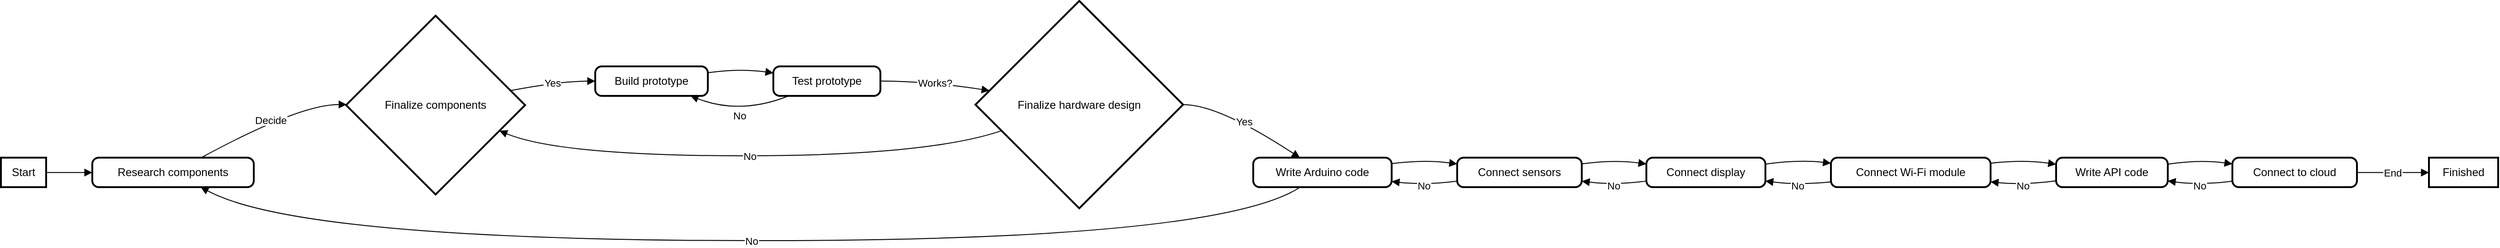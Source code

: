 <mxfile version="22.0.3" type="github">
  <diagram name="Page-1" id="LYjg2KpBcR2OXk7XLGDj">
    <mxGraphModel>
      <root>
        <mxCell id="0" />
        <mxCell id="1" parent="0" />
        <mxCell id="2" value="Start" style="whiteSpace=wrap;strokeWidth=2;" vertex="1" parent="1">
          <mxGeometry y="170" width="49" height="32" as="geometry" />
        </mxCell>
        <mxCell id="3" value="Research components" style="rounded=1;absoluteArcSize=1;arcSize=14;whiteSpace=wrap;strokeWidth=2;" vertex="1" parent="1">
          <mxGeometry x="99" y="170" width="175" height="32" as="geometry" />
        </mxCell>
        <mxCell id="4" value="Finalize components" style="rhombus;strokeWidth=2;whiteSpace=wrap;" vertex="1" parent="1">
          <mxGeometry x="374" y="16" width="194" height="194" as="geometry" />
        </mxCell>
        <mxCell id="5" value="Build prototype" style="rounded=1;absoluteArcSize=1;arcSize=14;whiteSpace=wrap;strokeWidth=2;" vertex="1" parent="1">
          <mxGeometry x="644" y="71" width="122" height="32" as="geometry" />
        </mxCell>
        <mxCell id="6" value="Test prototype" style="rounded=1;absoluteArcSize=1;arcSize=14;whiteSpace=wrap;strokeWidth=2;" vertex="1" parent="1">
          <mxGeometry x="837" y="71" width="116" height="32" as="geometry" />
        </mxCell>
        <mxCell id="7" value="Finalize hardware design" style="rhombus;strokeWidth=2;whiteSpace=wrap;" vertex="1" parent="1">
          <mxGeometry x="1056" width="225" height="225" as="geometry" />
        </mxCell>
        <mxCell id="8" value="Write Arduino code" style="rounded=1;absoluteArcSize=1;arcSize=14;whiteSpace=wrap;strokeWidth=2;" vertex="1" parent="1">
          <mxGeometry x="1357" y="170" width="150" height="32" as="geometry" />
        </mxCell>
        <mxCell id="9" value="Connect sensors" style="rounded=1;absoluteArcSize=1;arcSize=14;whiteSpace=wrap;strokeWidth=2;" vertex="1" parent="1">
          <mxGeometry x="1578" y="170" width="135" height="32" as="geometry" />
        </mxCell>
        <mxCell id="10" value="Connect display" style="rounded=1;absoluteArcSize=1;arcSize=14;whiteSpace=wrap;strokeWidth=2;" vertex="1" parent="1">
          <mxGeometry x="1783" y="170" width="129" height="32" as="geometry" />
        </mxCell>
        <mxCell id="11" value="Connect Wi-Fi module" style="rounded=1;absoluteArcSize=1;arcSize=14;whiteSpace=wrap;strokeWidth=2;" vertex="1" parent="1">
          <mxGeometry x="1983" y="170" width="173" height="32" as="geometry" />
        </mxCell>
        <mxCell id="12" value="Write API code" style="rounded=1;absoluteArcSize=1;arcSize=14;whiteSpace=wrap;strokeWidth=2;" vertex="1" parent="1">
          <mxGeometry x="2227" y="170" width="121" height="32" as="geometry" />
        </mxCell>
        <mxCell id="13" value="Connect to cloud" style="rounded=1;absoluteArcSize=1;arcSize=14;whiteSpace=wrap;strokeWidth=2;" vertex="1" parent="1">
          <mxGeometry x="2418" y="170" width="135" height="32" as="geometry" />
        </mxCell>
        <mxCell id="14" value="Finished" style="whiteSpace=wrap;strokeWidth=2;" vertex="1" parent="1">
          <mxGeometry x="2631" y="170" width="75" height="32" as="geometry" />
        </mxCell>
        <mxCell id="15" value="" style="curved=1;startArrow=none;endArrow=block;exitX=1.007;exitY=0.505;entryX=0.002;entryY=0.505;" edge="1" parent="1" source="2" target="3">
          <mxGeometry relative="1" as="geometry">
            <Array as="points" />
          </mxGeometry>
        </mxCell>
        <mxCell id="16" value="Decide" style="curved=1;startArrow=none;endArrow=block;exitX=0.673;exitY=0.005;entryX=0.002;entryY=0.497;" edge="1" parent="1" source="3" target="4">
          <mxGeometry relative="1" as="geometry">
            <Array as="points">
              <mxPoint x="324" y="112" />
            </Array>
          </mxGeometry>
        </mxCell>
        <mxCell id="17" value="Yes" style="curved=1;startArrow=none;endArrow=block;exitX=1.0;exitY=0.403;entryX=0.002;entryY=0.498;" edge="1" parent="1" source="4" target="5">
          <mxGeometry relative="1" as="geometry">
            <Array as="points">
              <mxPoint x="606" y="87" />
            </Array>
          </mxGeometry>
        </mxCell>
        <mxCell id="18" value="" style="curved=1;startArrow=none;endArrow=block;exitX=1.0;exitY=0.216;entryX=-0.004;entryY=0.222;" edge="1" parent="1" source="5" target="6">
          <mxGeometry relative="1" as="geometry">
            <Array as="points">
              <mxPoint x="801" y="73" />
            </Array>
          </mxGeometry>
        </mxCell>
        <mxCell id="19" value="Works?" style="curved=1;startArrow=none;endArrow=block;exitX=0.993;exitY=0.498;entryX=0.001;entryY=0.422;" edge="1" parent="1" source="6" target="7">
          <mxGeometry relative="1" as="geometry">
            <Array as="points">
              <mxPoint x="1004" y="87" />
            </Array>
          </mxGeometry>
        </mxCell>
        <mxCell id="20" value="Yes" style="curved=1;startArrow=none;endArrow=block;exitX=1.0;exitY=0.5;entryX=0.338;entryY=0.005;" edge="1" parent="1" source="7" target="8">
          <mxGeometry relative="1" as="geometry">
            <Array as="points">
              <mxPoint x="1319" y="112" />
            </Array>
          </mxGeometry>
        </mxCell>
        <mxCell id="21" value="" style="curved=1;startArrow=none;endArrow=block;exitX=1.001;exitY=0.202;entryX=-0.002;entryY=0.212;" edge="1" parent="1" source="8" target="9">
          <mxGeometry relative="1" as="geometry">
            <Array as="points">
              <mxPoint x="1542" y="172" />
            </Array>
          </mxGeometry>
        </mxCell>
        <mxCell id="22" value="" style="curved=1;startArrow=none;endArrow=block;exitX=0.999;exitY=0.212;entryX=0.003;entryY=0.217;" edge="1" parent="1" source="9" target="10">
          <mxGeometry relative="1" as="geometry">
            <Array as="points">
              <mxPoint x="1748" y="172" />
            </Array>
          </mxGeometry>
        </mxCell>
        <mxCell id="23" value="" style="curved=1;startArrow=none;endArrow=block;exitX=1.002;exitY=0.217;entryX=-0.001;entryY=0.188;" edge="1" parent="1" source="10" target="11">
          <mxGeometry relative="1" as="geometry">
            <Array as="points">
              <mxPoint x="1948" y="172" />
            </Array>
          </mxGeometry>
        </mxCell>
        <mxCell id="24" value="" style="curved=1;startArrow=none;endArrow=block;exitX=1.001;exitY=0.188;entryX=-0.002;entryY=0.224;" edge="1" parent="1" source="11" target="12">
          <mxGeometry relative="1" as="geometry">
            <Array as="points">
              <mxPoint x="2191" y="172" />
            </Array>
          </mxGeometry>
        </mxCell>
        <mxCell id="25" value="" style="curved=1;startArrow=none;endArrow=block;exitX=0.995;exitY=0.224;entryX=-0.001;entryY=0.212;" edge="1" parent="1" source="12" target="13">
          <mxGeometry relative="1" as="geometry">
            <Array as="points">
              <mxPoint x="2383" y="172" />
            </Array>
          </mxGeometry>
        </mxCell>
        <mxCell id="26" value="End" style="curved=1;startArrow=none;endArrow=block;exitX=1.0;exitY=0.505;entryX=0.006;entryY=0.505;" edge="1" parent="1" source="13" target="14">
          <mxGeometry relative="1" as="geometry">
            <Array as="points" />
          </mxGeometry>
        </mxCell>
        <mxCell id="27" value="No" style="curved=1;startArrow=none;endArrow=block;exitX=0.001;exitY=0.668;entryX=1.0;entryY=0.701;" edge="1" parent="1" source="7" target="4">
          <mxGeometry relative="1" as="geometry">
            <Array as="points">
              <mxPoint x="1004" y="168" />
              <mxPoint x="606" y="168" />
            </Array>
          </mxGeometry>
        </mxCell>
        <mxCell id="28" value="No" style="curved=1;startArrow=none;endArrow=block;exitX=0.145;exitY=0.998;entryX=0.845;entryY=0.998;" edge="1" parent="1" source="6" target="5">
          <mxGeometry relative="1" as="geometry">
            <Array as="points">
              <mxPoint x="801" y="124" />
            </Array>
          </mxGeometry>
        </mxCell>
        <mxCell id="29" value="No" style="curved=1;startArrow=none;endArrow=block;exitX=0.338;exitY=1.005;entryX=0.673;entryY=1.005;" edge="1" parent="1" source="8" target="3">
          <mxGeometry relative="1" as="geometry">
            <Array as="points">
              <mxPoint x="1319" y="260" />
              <mxPoint x="324" y="260" />
            </Array>
          </mxGeometry>
        </mxCell>
        <mxCell id="30" value="No" style="curved=1;startArrow=none;endArrow=block;exitX=-0.002;exitY=0.797;entryX=1.001;entryY=0.808;" edge="1" parent="1" source="9" target="8">
          <mxGeometry relative="1" as="geometry">
            <Array as="points">
              <mxPoint x="1542" y="200" />
            </Array>
          </mxGeometry>
        </mxCell>
        <mxCell id="31" value="No" style="curved=1;startArrow=none;endArrow=block;exitX=0.003;exitY=0.793;entryX=0.999;entryY=0.797;" edge="1" parent="1" source="10" target="9">
          <mxGeometry relative="1" as="geometry">
            <Array as="points">
              <mxPoint x="1748" y="200" />
            </Array>
          </mxGeometry>
        </mxCell>
        <mxCell id="32" value="No" style="curved=1;startArrow=none;endArrow=block;exitX=-0.001;exitY=0.821;entryX=1.002;entryY=0.793;" edge="1" parent="1" source="11" target="10">
          <mxGeometry relative="1" as="geometry">
            <Array as="points">
              <mxPoint x="1948" y="200" />
            </Array>
          </mxGeometry>
        </mxCell>
        <mxCell id="33" value="No" style="curved=1;startArrow=none;endArrow=block;exitX=-0.002;exitY=0.786;entryX=1.001;entryY=0.821;" edge="1" parent="1" source="12" target="11">
          <mxGeometry relative="1" as="geometry">
            <Array as="points">
              <mxPoint x="2191" y="200" />
            </Array>
          </mxGeometry>
        </mxCell>
        <mxCell id="34" value="No" style="curved=1;startArrow=none;endArrow=block;exitX=-0.001;exitY=0.797;entryX=0.995;entryY=0.786;" edge="1" parent="1" source="13" target="12">
          <mxGeometry relative="1" as="geometry">
            <Array as="points">
              <mxPoint x="2383" y="200" />
            </Array>
          </mxGeometry>
        </mxCell>
      </root>
    </mxGraphModel>
  </diagram>
</mxfile>

